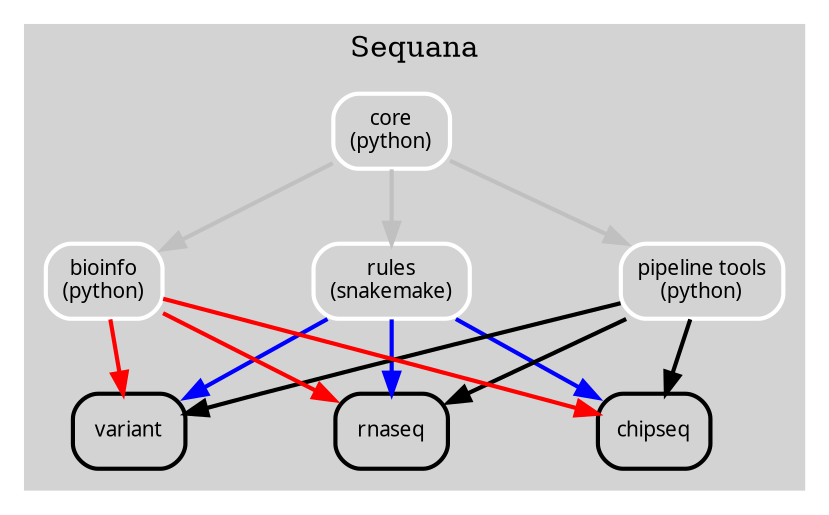 digraph sequana {
    nodesep=1
    graph[bgcolor=white, margin=0];
    node[shape=box, style=rounded, fontname=sans,                 fontsize=10, penwidth=2];
    edge[penwidth=2, color=grey];

    subgraph cluster_sequana {
        rnaseq[style="rounded"];
        chipseq[style="rounded"];
        variant[style="rounded"];
        color=lightgrey; 
        style=filled;
        margin=10;
        label="Sequana"; 
        node[style=filled, color=white]
        core[style="rounded", label="core\n(python)"];
        rules[style="rounded", label="rules\n(snakemake)"];
        pipetools[style="rounded",label="pipeline tools\n(python)"];
        tools[style="rounded", label="bioinfo\n(python)"];
        core -> pipetools; 
        core -> rules;
        core -> tools;
    }

	tools -> {rnaseq,variant,chipseq}[color=red]
	rules -> {rnaseq,  chipseq, variant}[color=blue]
	pipetools -> {rnaseq,  chipseq, variant}[color=black]
}            

